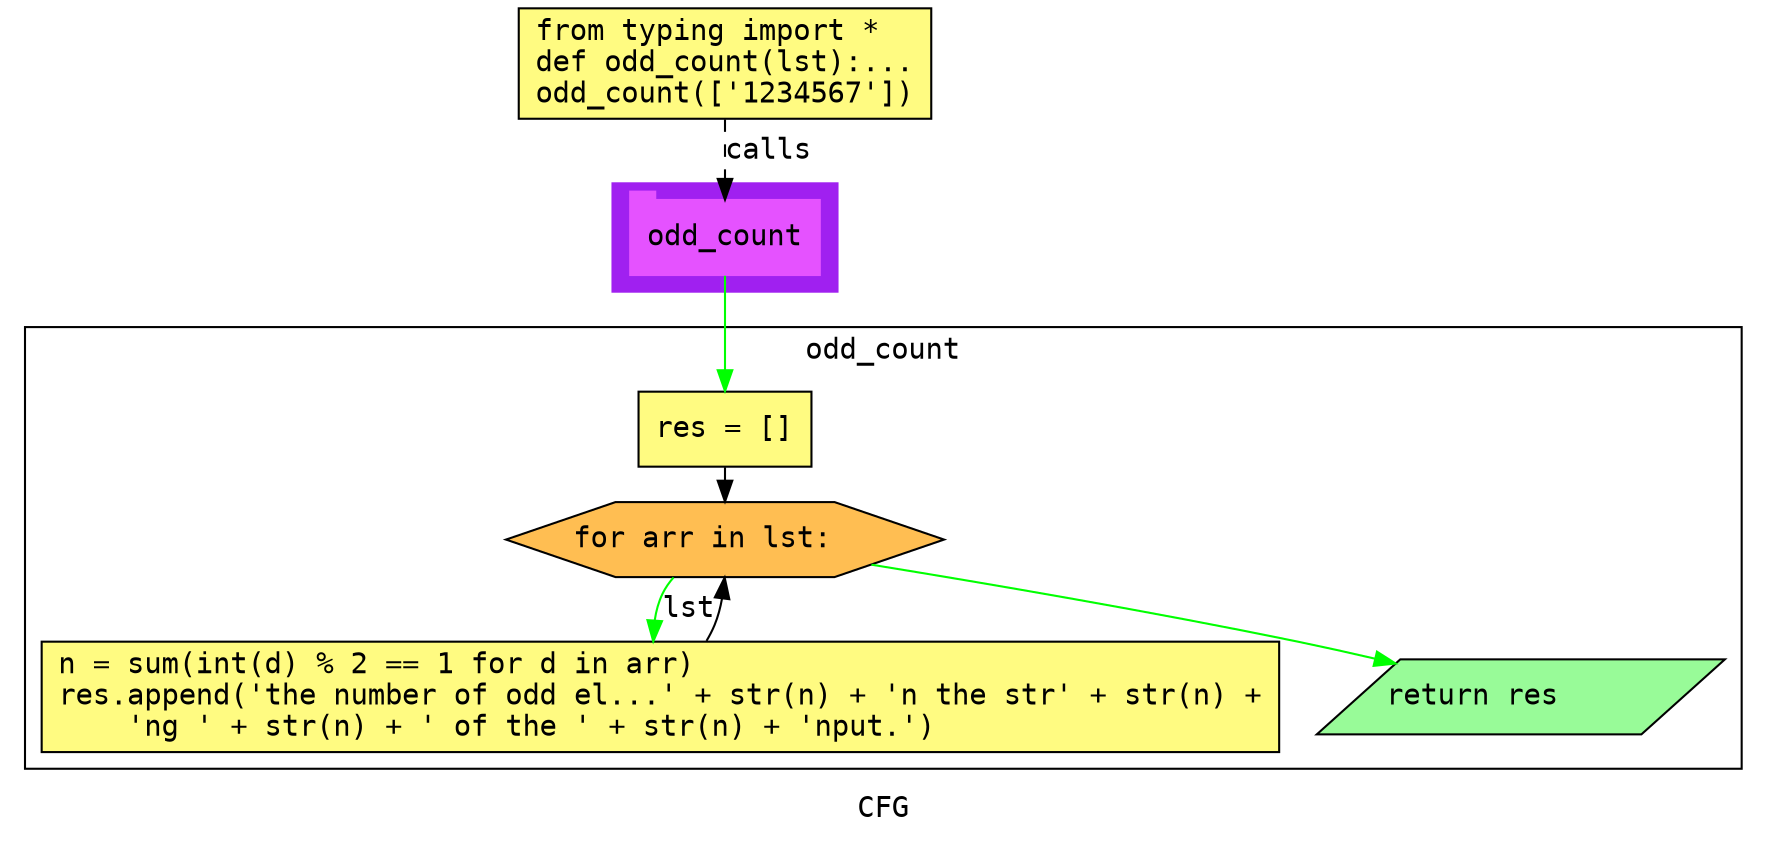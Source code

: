 digraph cluster788CFG {
	graph [bb="0,0,832,396",
		compound=True,
		fontname="DejaVu Sans Mono",
		label=CFG,
		lheight=0.21,
		lp="416,11.5",
		lwidth=0.35,
		pack=False,
		rankdir=TB,
		ranksep=0.02
	];
	node [fontname="DejaVu Sans Mono",
		label="\N"
	];
	edge [fontname="DejaVu Sans Mono"];
	subgraph cluster_1 {
		graph [bb="290,260,398,312",
			color=purple,
			compound=true,
			fontname="DejaVu Sans Mono",
			label="",
			rankdir=TB,
			ranksep=0.02,
			shape=tab,
			style=filled
		];
		node [fontname="DejaVu Sans Mono"];
		edge [fontname="DejaVu Sans Mono"];
		16	[color="#E552FF",
			height=0.5,
			label=odd_count,
			linenum="[9]",
			pos="344,286",
			shape=tab,
			style=filled,
			width=1.2639];
	}
	subgraph cluster4odd_count {
		graph [bb="8,31,824,243",
			compound=True,
			fontname="DejaVu Sans Mono",
			label=odd_count,
			lheight=0.21,
			lp="416,231.5",
			lwidth=1.04,
			pack=False,
			rankdir=TB,
			ranksep=0.02
		];
		node [fontname="DejaVu Sans Mono"];
		edge [fontname="DejaVu Sans Mono"];
		subgraph cluster_5 {
			graph [color=purple,
				compound=true,
				fontname="DejaVu Sans Mono",
				label="",
				rankdir=TB,
				ranksep=0.02,
				shape=tab,
				style=filled
			];
			node [fontname="DejaVu Sans Mono"];
			edge [fontname="DejaVu Sans Mono"];
		}
		3	[fillcolor="#FFFB81",
			height=0.5,
			label="res = []\l",
			linenum="[3]",
			pos="344,194",
			shape=rectangle,
			style="filled,solid",
			width=1.1528];
		4	[fillcolor="#FFBE52",
			height=0.5,
			label="for arr in lst:\l",
			linenum="[4]",
			pos="344,141",
			shape=hexagon,
			style="filled,solid",
			width=2.9186];
		3 -> 4	[color=black,
			pos="e,344,159.25 344,175.73 344,173.66 344,171.5 344,169.32"];
		5	[fillcolor="#FFFB81",
			height=0.73611,
			label="n = sum(int(d) % 2 == 1 for d in arr)\lres.append('the number of odd el...' + str(n) + 'n the str' + str(n) +\l    'ng ' + str(n) + ' \
of the ' + str(n) + 'nput.')\l",
			linenum="[5, 6]",
			pos="313,65.5",
			shape=rectangle,
			style="filled,solid",
			width=8.25];
		4 -> 5	[color=green,
			label=lst,
			lp="322.5,107.5",
			pos="e,306.57,92.184 315.66,122.88 313.41,120.5 311.46,117.88 310,115 308.03,111.1 306.98,106.8 306.55,102.42"];
		6	[fillcolor="#98fb98",
			height=0.5,
			label="return res\l",
			linenum="[7]",
			pos="722,65.5",
			shape=parallelogram,
			style="filled,solid",
			width=2.6206];
		4 -> 6	[color=green,
			pos="e,664.15,81.576 414.62,129.07 470.33,120.11 549.88,106.57 619,92 630.48,89.581 642.62,86.787 654.38,83.956"];
		5 -> 4	[color=black,
			pos="e,343.85,122.75 335.13,92.381 336.61,94.859 337.93,97.415 339,100 340.66,104 341.8,108.41 342.59,112.78"];
	}
	1	[fillcolor="#FFFB81",
		height=0.73611,
		label="from typing import *\ldef odd_count(lst):...\lodd_count(['1234567'])\l",
		linenum="[1]",
		pos="344,369.5",
		shape=rectangle,
		style="filled,solid",
		width=2.75];
	1 -> 16	[label=calls,
		lp="365,327.5",
		pos="e,344,304.13 344,342.71 344,333.66 344,323.47 344,314.3",
		style=dashed];
	16 -> 3	[color=green,
		pos="e,344,212.3 344,267.65 344,254.82 344,237.11 344,222.38"];
}

